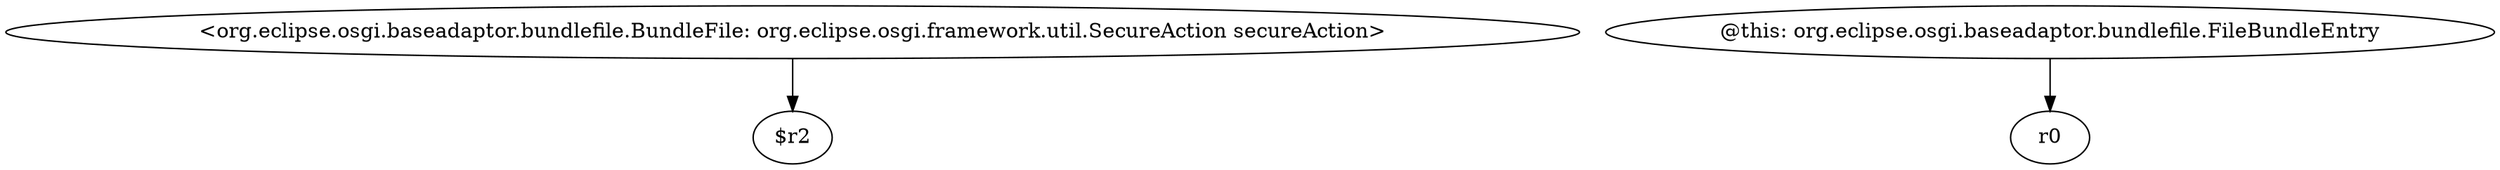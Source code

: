 digraph g {
0[label="<org.eclipse.osgi.baseadaptor.bundlefile.BundleFile: org.eclipse.osgi.framework.util.SecureAction secureAction>"]
1[label="$r2"]
0->1[label=""]
2[label="@this: org.eclipse.osgi.baseadaptor.bundlefile.FileBundleEntry"]
3[label="r0"]
2->3[label=""]
}